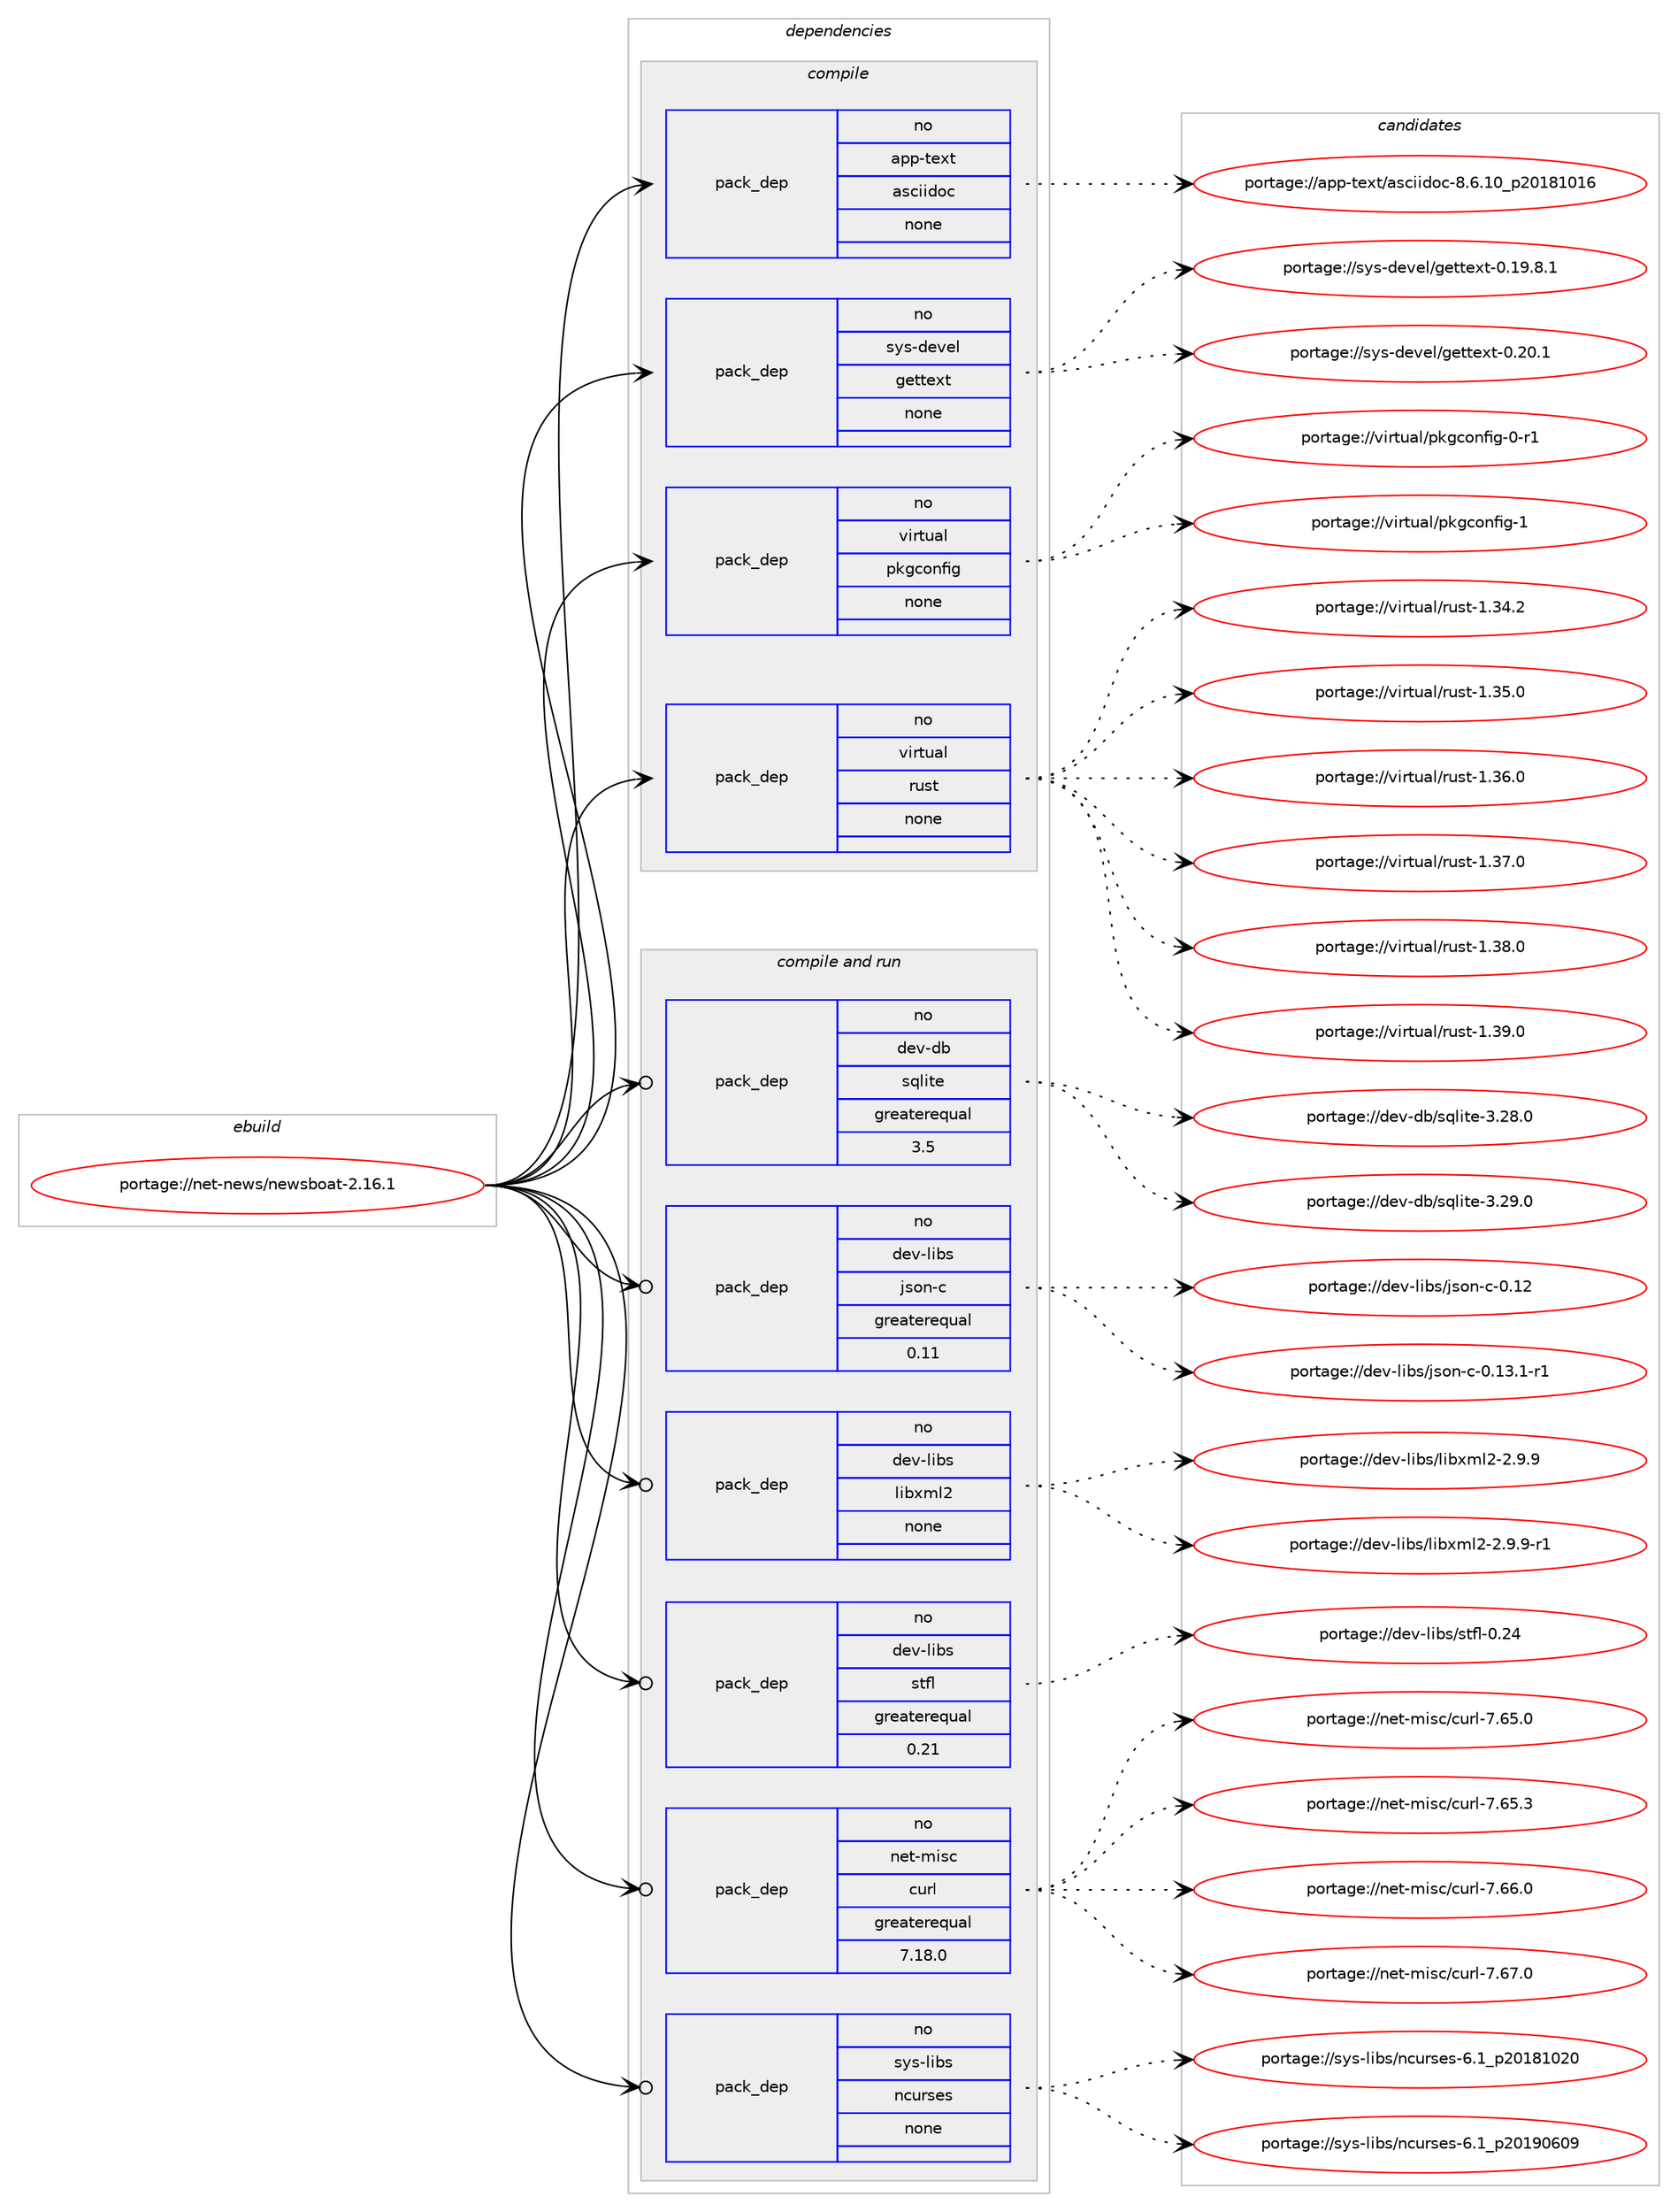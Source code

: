 digraph prolog {

# *************
# Graph options
# *************

newrank=true;
concentrate=true;
compound=true;
graph [rankdir=LR,fontname=Helvetica,fontsize=10,ranksep=1.5];#, ranksep=2.5, nodesep=0.2];
edge  [arrowhead=vee];
node  [fontname=Helvetica,fontsize=10];

# **********
# The ebuild
# **********

subgraph cluster_leftcol {
color=gray;
rank=same;
label=<<i>ebuild</i>>;
id [label="portage://net-news/newsboat-2.16.1", color=red, width=4, href="../net-news/newsboat-2.16.1.svg"];
}

# ****************
# The dependencies
# ****************

subgraph cluster_midcol {
color=gray;
label=<<i>dependencies</i>>;
subgraph cluster_compile {
fillcolor="#eeeeee";
style=filled;
label=<<i>compile</i>>;
subgraph pack272776 {
dependency372070 [label=<<TABLE BORDER="0" CELLBORDER="1" CELLSPACING="0" CELLPADDING="4" WIDTH="220"><TR><TD ROWSPAN="6" CELLPADDING="30">pack_dep</TD></TR><TR><TD WIDTH="110">no</TD></TR><TR><TD>app-text</TD></TR><TR><TD>asciidoc</TD></TR><TR><TD>none</TD></TR><TR><TD></TD></TR></TABLE>>, shape=none, color=blue];
}
id:e -> dependency372070:w [weight=20,style="solid",arrowhead="vee"];
subgraph pack272777 {
dependency372071 [label=<<TABLE BORDER="0" CELLBORDER="1" CELLSPACING="0" CELLPADDING="4" WIDTH="220"><TR><TD ROWSPAN="6" CELLPADDING="30">pack_dep</TD></TR><TR><TD WIDTH="110">no</TD></TR><TR><TD>sys-devel</TD></TR><TR><TD>gettext</TD></TR><TR><TD>none</TD></TR><TR><TD></TD></TR></TABLE>>, shape=none, color=blue];
}
id:e -> dependency372071:w [weight=20,style="solid",arrowhead="vee"];
subgraph pack272778 {
dependency372072 [label=<<TABLE BORDER="0" CELLBORDER="1" CELLSPACING="0" CELLPADDING="4" WIDTH="220"><TR><TD ROWSPAN="6" CELLPADDING="30">pack_dep</TD></TR><TR><TD WIDTH="110">no</TD></TR><TR><TD>virtual</TD></TR><TR><TD>pkgconfig</TD></TR><TR><TD>none</TD></TR><TR><TD></TD></TR></TABLE>>, shape=none, color=blue];
}
id:e -> dependency372072:w [weight=20,style="solid",arrowhead="vee"];
subgraph pack272779 {
dependency372073 [label=<<TABLE BORDER="0" CELLBORDER="1" CELLSPACING="0" CELLPADDING="4" WIDTH="220"><TR><TD ROWSPAN="6" CELLPADDING="30">pack_dep</TD></TR><TR><TD WIDTH="110">no</TD></TR><TR><TD>virtual</TD></TR><TR><TD>rust</TD></TR><TR><TD>none</TD></TR><TR><TD></TD></TR></TABLE>>, shape=none, color=blue];
}
id:e -> dependency372073:w [weight=20,style="solid",arrowhead="vee"];
}
subgraph cluster_compileandrun {
fillcolor="#eeeeee";
style=filled;
label=<<i>compile and run</i>>;
subgraph pack272780 {
dependency372074 [label=<<TABLE BORDER="0" CELLBORDER="1" CELLSPACING="0" CELLPADDING="4" WIDTH="220"><TR><TD ROWSPAN="6" CELLPADDING="30">pack_dep</TD></TR><TR><TD WIDTH="110">no</TD></TR><TR><TD>dev-db</TD></TR><TR><TD>sqlite</TD></TR><TR><TD>greaterequal</TD></TR><TR><TD>3.5</TD></TR></TABLE>>, shape=none, color=blue];
}
id:e -> dependency372074:w [weight=20,style="solid",arrowhead="odotvee"];
subgraph pack272781 {
dependency372075 [label=<<TABLE BORDER="0" CELLBORDER="1" CELLSPACING="0" CELLPADDING="4" WIDTH="220"><TR><TD ROWSPAN="6" CELLPADDING="30">pack_dep</TD></TR><TR><TD WIDTH="110">no</TD></TR><TR><TD>dev-libs</TD></TR><TR><TD>json-c</TD></TR><TR><TD>greaterequal</TD></TR><TR><TD>0.11</TD></TR></TABLE>>, shape=none, color=blue];
}
id:e -> dependency372075:w [weight=20,style="solid",arrowhead="odotvee"];
subgraph pack272782 {
dependency372076 [label=<<TABLE BORDER="0" CELLBORDER="1" CELLSPACING="0" CELLPADDING="4" WIDTH="220"><TR><TD ROWSPAN="6" CELLPADDING="30">pack_dep</TD></TR><TR><TD WIDTH="110">no</TD></TR><TR><TD>dev-libs</TD></TR><TR><TD>libxml2</TD></TR><TR><TD>none</TD></TR><TR><TD></TD></TR></TABLE>>, shape=none, color=blue];
}
id:e -> dependency372076:w [weight=20,style="solid",arrowhead="odotvee"];
subgraph pack272783 {
dependency372077 [label=<<TABLE BORDER="0" CELLBORDER="1" CELLSPACING="0" CELLPADDING="4" WIDTH="220"><TR><TD ROWSPAN="6" CELLPADDING="30">pack_dep</TD></TR><TR><TD WIDTH="110">no</TD></TR><TR><TD>dev-libs</TD></TR><TR><TD>stfl</TD></TR><TR><TD>greaterequal</TD></TR><TR><TD>0.21</TD></TR></TABLE>>, shape=none, color=blue];
}
id:e -> dependency372077:w [weight=20,style="solid",arrowhead="odotvee"];
subgraph pack272784 {
dependency372078 [label=<<TABLE BORDER="0" CELLBORDER="1" CELLSPACING="0" CELLPADDING="4" WIDTH="220"><TR><TD ROWSPAN="6" CELLPADDING="30">pack_dep</TD></TR><TR><TD WIDTH="110">no</TD></TR><TR><TD>net-misc</TD></TR><TR><TD>curl</TD></TR><TR><TD>greaterequal</TD></TR><TR><TD>7.18.0</TD></TR></TABLE>>, shape=none, color=blue];
}
id:e -> dependency372078:w [weight=20,style="solid",arrowhead="odotvee"];
subgraph pack272785 {
dependency372079 [label=<<TABLE BORDER="0" CELLBORDER="1" CELLSPACING="0" CELLPADDING="4" WIDTH="220"><TR><TD ROWSPAN="6" CELLPADDING="30">pack_dep</TD></TR><TR><TD WIDTH="110">no</TD></TR><TR><TD>sys-libs</TD></TR><TR><TD>ncurses</TD></TR><TR><TD>none</TD></TR><TR><TD></TD></TR></TABLE>>, shape=none, color=blue];
}
id:e -> dependency372079:w [weight=20,style="solid",arrowhead="odotvee"];
}
subgraph cluster_run {
fillcolor="#eeeeee";
style=filled;
label=<<i>run</i>>;
}
}

# **************
# The candidates
# **************

subgraph cluster_choices {
rank=same;
color=gray;
label=<<i>candidates</i>>;

subgraph choice272776 {
color=black;
nodesep=1;
choiceportage97112112451161011201164797115991051051001119945564654464948951125048495649484954 [label="portage://app-text/asciidoc-8.6.10_p20181016", color=red, width=4,href="../app-text/asciidoc-8.6.10_p20181016.svg"];
dependency372070:e -> choiceportage97112112451161011201164797115991051051001119945564654464948951125048495649484954:w [style=dotted,weight="100"];
}
subgraph choice272777 {
color=black;
nodesep=1;
choiceportage1151211154510010111810110847103101116116101120116454846495746564649 [label="portage://sys-devel/gettext-0.19.8.1", color=red, width=4,href="../sys-devel/gettext-0.19.8.1.svg"];
choiceportage115121115451001011181011084710310111611610112011645484650484649 [label="portage://sys-devel/gettext-0.20.1", color=red, width=4,href="../sys-devel/gettext-0.20.1.svg"];
dependency372071:e -> choiceportage1151211154510010111810110847103101116116101120116454846495746564649:w [style=dotted,weight="100"];
dependency372071:e -> choiceportage115121115451001011181011084710310111611610112011645484650484649:w [style=dotted,weight="100"];
}
subgraph choice272778 {
color=black;
nodesep=1;
choiceportage11810511411611797108471121071039911111010210510345484511449 [label="portage://virtual/pkgconfig-0-r1", color=red, width=4,href="../virtual/pkgconfig-0-r1.svg"];
choiceportage1181051141161179710847112107103991111101021051034549 [label="portage://virtual/pkgconfig-1", color=red, width=4,href="../virtual/pkgconfig-1.svg"];
dependency372072:e -> choiceportage11810511411611797108471121071039911111010210510345484511449:w [style=dotted,weight="100"];
dependency372072:e -> choiceportage1181051141161179710847112107103991111101021051034549:w [style=dotted,weight="100"];
}
subgraph choice272779 {
color=black;
nodesep=1;
choiceportage118105114116117971084711411711511645494651524650 [label="portage://virtual/rust-1.34.2", color=red, width=4,href="../virtual/rust-1.34.2.svg"];
choiceportage118105114116117971084711411711511645494651534648 [label="portage://virtual/rust-1.35.0", color=red, width=4,href="../virtual/rust-1.35.0.svg"];
choiceportage118105114116117971084711411711511645494651544648 [label="portage://virtual/rust-1.36.0", color=red, width=4,href="../virtual/rust-1.36.0.svg"];
choiceportage118105114116117971084711411711511645494651554648 [label="portage://virtual/rust-1.37.0", color=red, width=4,href="../virtual/rust-1.37.0.svg"];
choiceportage118105114116117971084711411711511645494651564648 [label="portage://virtual/rust-1.38.0", color=red, width=4,href="../virtual/rust-1.38.0.svg"];
choiceportage118105114116117971084711411711511645494651574648 [label="portage://virtual/rust-1.39.0", color=red, width=4,href="../virtual/rust-1.39.0.svg"];
dependency372073:e -> choiceportage118105114116117971084711411711511645494651524650:w [style=dotted,weight="100"];
dependency372073:e -> choiceportage118105114116117971084711411711511645494651534648:w [style=dotted,weight="100"];
dependency372073:e -> choiceportage118105114116117971084711411711511645494651544648:w [style=dotted,weight="100"];
dependency372073:e -> choiceportage118105114116117971084711411711511645494651554648:w [style=dotted,weight="100"];
dependency372073:e -> choiceportage118105114116117971084711411711511645494651564648:w [style=dotted,weight="100"];
dependency372073:e -> choiceportage118105114116117971084711411711511645494651574648:w [style=dotted,weight="100"];
}
subgraph choice272780 {
color=black;
nodesep=1;
choiceportage10010111845100984711511310810511610145514650564648 [label="portage://dev-db/sqlite-3.28.0", color=red, width=4,href="../dev-db/sqlite-3.28.0.svg"];
choiceportage10010111845100984711511310810511610145514650574648 [label="portage://dev-db/sqlite-3.29.0", color=red, width=4,href="../dev-db/sqlite-3.29.0.svg"];
dependency372074:e -> choiceportage10010111845100984711511310810511610145514650564648:w [style=dotted,weight="100"];
dependency372074:e -> choiceportage10010111845100984711511310810511610145514650574648:w [style=dotted,weight="100"];
}
subgraph choice272781 {
color=black;
nodesep=1;
choiceportage10010111845108105981154710611511111045994548464950 [label="portage://dev-libs/json-c-0.12", color=red, width=4,href="../dev-libs/json-c-0.12.svg"];
choiceportage1001011184510810598115471061151111104599454846495146494511449 [label="portage://dev-libs/json-c-0.13.1-r1", color=red, width=4,href="../dev-libs/json-c-0.13.1-r1.svg"];
dependency372075:e -> choiceportage10010111845108105981154710611511111045994548464950:w [style=dotted,weight="100"];
dependency372075:e -> choiceportage1001011184510810598115471061151111104599454846495146494511449:w [style=dotted,weight="100"];
}
subgraph choice272782 {
color=black;
nodesep=1;
choiceportage1001011184510810598115471081059812010910850455046574657 [label="portage://dev-libs/libxml2-2.9.9", color=red, width=4,href="../dev-libs/libxml2-2.9.9.svg"];
choiceportage10010111845108105981154710810598120109108504550465746574511449 [label="portage://dev-libs/libxml2-2.9.9-r1", color=red, width=4,href="../dev-libs/libxml2-2.9.9-r1.svg"];
dependency372076:e -> choiceportage1001011184510810598115471081059812010910850455046574657:w [style=dotted,weight="100"];
dependency372076:e -> choiceportage10010111845108105981154710810598120109108504550465746574511449:w [style=dotted,weight="100"];
}
subgraph choice272783 {
color=black;
nodesep=1;
choiceportage1001011184510810598115471151161021084548465052 [label="portage://dev-libs/stfl-0.24", color=red, width=4,href="../dev-libs/stfl-0.24.svg"];
dependency372077:e -> choiceportage1001011184510810598115471151161021084548465052:w [style=dotted,weight="100"];
}
subgraph choice272784 {
color=black;
nodesep=1;
choiceportage1101011164510910511599479911711410845554654534648 [label="portage://net-misc/curl-7.65.0", color=red, width=4,href="../net-misc/curl-7.65.0.svg"];
choiceportage1101011164510910511599479911711410845554654534651 [label="portage://net-misc/curl-7.65.3", color=red, width=4,href="../net-misc/curl-7.65.3.svg"];
choiceportage1101011164510910511599479911711410845554654544648 [label="portage://net-misc/curl-7.66.0", color=red, width=4,href="../net-misc/curl-7.66.0.svg"];
choiceportage1101011164510910511599479911711410845554654554648 [label="portage://net-misc/curl-7.67.0", color=red, width=4,href="../net-misc/curl-7.67.0.svg"];
dependency372078:e -> choiceportage1101011164510910511599479911711410845554654534648:w [style=dotted,weight="100"];
dependency372078:e -> choiceportage1101011164510910511599479911711410845554654534651:w [style=dotted,weight="100"];
dependency372078:e -> choiceportage1101011164510910511599479911711410845554654544648:w [style=dotted,weight="100"];
dependency372078:e -> choiceportage1101011164510910511599479911711410845554654554648:w [style=dotted,weight="100"];
}
subgraph choice272785 {
color=black;
nodesep=1;
choiceportage1151211154510810598115471109911711411510111545544649951125048495649485048 [label="portage://sys-libs/ncurses-6.1_p20181020", color=red, width=4,href="../sys-libs/ncurses-6.1_p20181020.svg"];
choiceportage1151211154510810598115471109911711411510111545544649951125048495748544857 [label="portage://sys-libs/ncurses-6.1_p20190609", color=red, width=4,href="../sys-libs/ncurses-6.1_p20190609.svg"];
dependency372079:e -> choiceportage1151211154510810598115471109911711411510111545544649951125048495649485048:w [style=dotted,weight="100"];
dependency372079:e -> choiceportage1151211154510810598115471109911711411510111545544649951125048495748544857:w [style=dotted,weight="100"];
}
}

}
